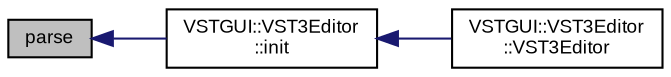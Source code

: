 digraph "parse"
{
  bgcolor="transparent";
  edge [fontname="Arial",fontsize="9",labelfontname="Arial",labelfontsize="9"];
  node [fontname="Arial",fontsize="9",shape=record];
  rankdir="LR";
  Node1 [label="parse",height=0.2,width=0.4,color="black", fillcolor="grey75", style="filled" fontcolor="black"];
  Node1 -> Node2 [dir="back",color="midnightblue",fontsize="9",style="solid",fontname="Arial"];
  Node2 [label="VSTGUI::VST3Editor\l::init",height=0.2,width=0.4,color="black",URL="$class_v_s_t_g_u_i_1_1_v_s_t3_editor.html#a02fd73d861ef2e4aabb38c0c9ff82947"];
  Node2 -> Node3 [dir="back",color="midnightblue",fontsize="9",style="solid",fontname="Arial"];
  Node3 [label="VSTGUI::VST3Editor\l::VST3Editor",height=0.2,width=0.4,color="black",URL="$class_v_s_t_g_u_i_1_1_v_s_t3_editor.html#a6da6f7fa1358e3bb29b45dbb29a1311d"];
}
